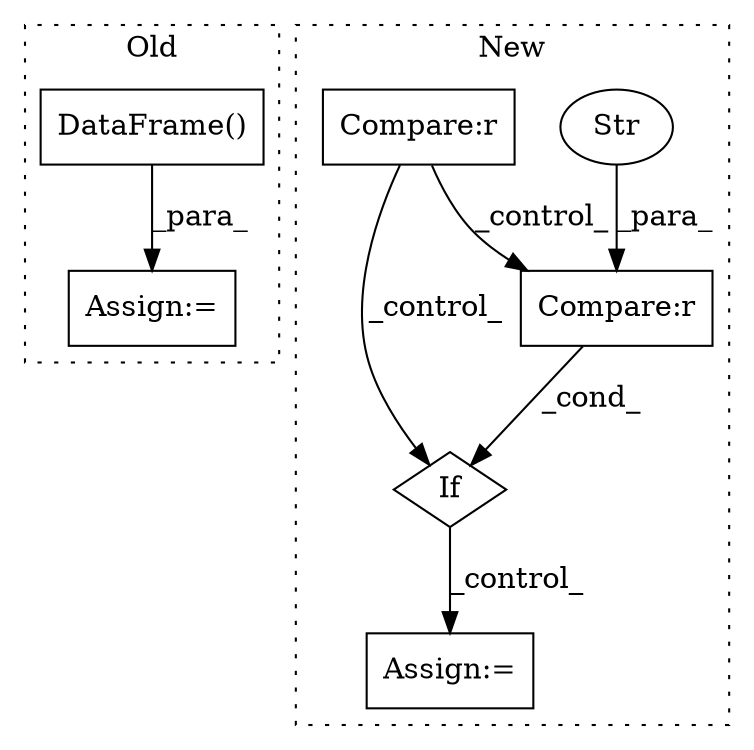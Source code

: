 digraph G {
subgraph cluster0 {
1 [label="DataFrame()" a="75" s="19153" l="14" shape="box"];
5 [label="Assign:=" a="68" s="19150" l="3" shape="box"];
label = "Old";
style="dotted";
}
subgraph cluster1 {
2 [label="If" a="96" s="20565" l="3" shape="diamond"];
3 [label="Assign:=" a="68" s="20611" l="3" shape="box"];
4 [label="Compare:r" a="40" s="20568" l="17" shape="box"];
6 [label="Str" a="66" s="20568" l="11" shape="ellipse"];
7 [label="Compare:r" a="40" s="20379" l="10" shape="box"];
label = "New";
style="dotted";
}
1 -> 5 [label="_para_"];
2 -> 3 [label="_control_"];
4 -> 2 [label="_cond_"];
6 -> 4 [label="_para_"];
7 -> 2 [label="_control_"];
7 -> 4 [label="_control_"];
}